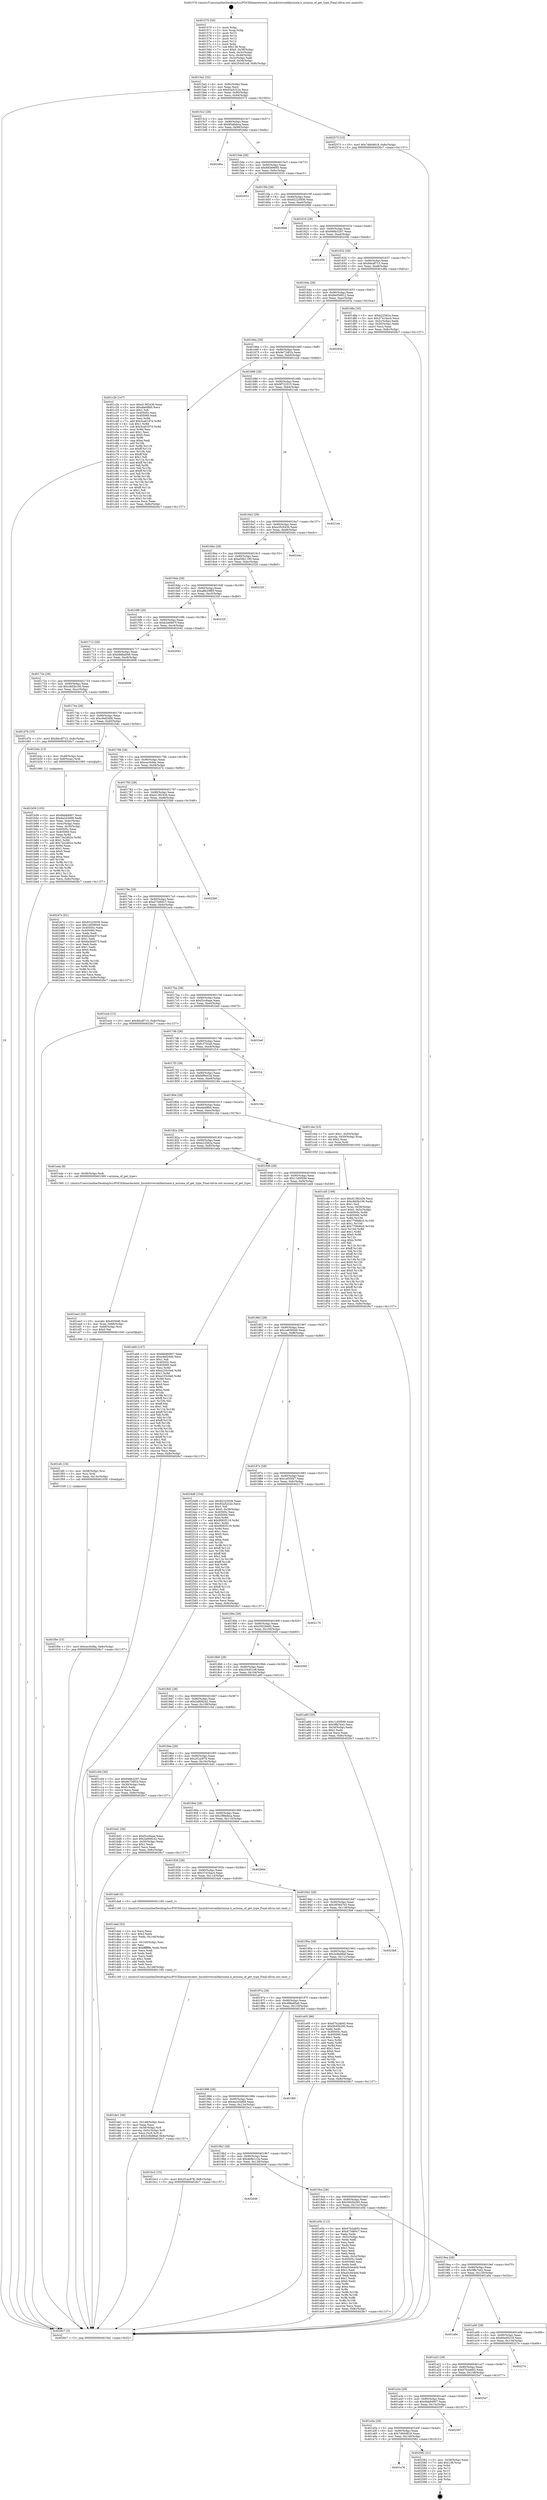 digraph "0x401570" {
  label = "0x401570 (/mnt/c/Users/mathe/Desktop/tcc/POCII/binaries/extr_linuxdriversmfdarizona.h_arizona_of_get_type_Final-ollvm.out::main(0))"
  labelloc = "t"
  node[shape=record]

  Entry [label="",width=0.3,height=0.3,shape=circle,fillcolor=black,style=filled]
  "0x4015a2" [label="{
     0x4015a2 [32]\l
     | [instrs]\l
     &nbsp;&nbsp;0x4015a2 \<+6\>: mov -0x8c(%rbp),%eax\l
     &nbsp;&nbsp;0x4015a8 \<+2\>: mov %eax,%ecx\l
     &nbsp;&nbsp;0x4015aa \<+6\>: sub $0x82a5222e,%ecx\l
     &nbsp;&nbsp;0x4015b0 \<+6\>: mov %eax,-0x90(%rbp)\l
     &nbsp;&nbsp;0x4015b6 \<+6\>: mov %ecx,-0x94(%rbp)\l
     &nbsp;&nbsp;0x4015bc \<+6\>: je 0000000000402573 \<main+0x1003\>\l
  }"]
  "0x402573" [label="{
     0x402573 [15]\l
     | [instrs]\l
     &nbsp;&nbsp;0x402573 \<+10\>: movl $0x7d604818,-0x8c(%rbp)\l
     &nbsp;&nbsp;0x40257d \<+5\>: jmp 00000000004026c7 \<main+0x1157\>\l
  }"]
  "0x4015c2" [label="{
     0x4015c2 [28]\l
     | [instrs]\l
     &nbsp;&nbsp;0x4015c2 \<+5\>: jmp 00000000004015c7 \<main+0x57\>\l
     &nbsp;&nbsp;0x4015c7 \<+6\>: mov -0x90(%rbp),%eax\l
     &nbsp;&nbsp;0x4015cd \<+5\>: sub $0x85a8ebca,%eax\l
     &nbsp;&nbsp;0x4015d2 \<+6\>: mov %eax,-0x98(%rbp)\l
     &nbsp;&nbsp;0x4015d8 \<+6\>: je 000000000040246a \<main+0xefa\>\l
  }"]
  Exit [label="",width=0.3,height=0.3,shape=circle,fillcolor=black,style=filled,peripheries=2]
  "0x40246a" [label="{
     0x40246a\l
  }", style=dashed]
  "0x4015de" [label="{
     0x4015de [28]\l
     | [instrs]\l
     &nbsp;&nbsp;0x4015de \<+5\>: jmp 00000000004015e3 \<main+0x73\>\l
     &nbsp;&nbsp;0x4015e3 \<+6\>: mov -0x90(%rbp),%eax\l
     &nbsp;&nbsp;0x4015e9 \<+5\>: sub $0x893e9695,%eax\l
     &nbsp;&nbsp;0x4015ee \<+6\>: mov %eax,-0x9c(%rbp)\l
     &nbsp;&nbsp;0x4015f4 \<+6\>: je 0000000000402033 \<main+0xac3\>\l
  }"]
  "0x401a76" [label="{
     0x401a76\l
  }", style=dashed]
  "0x402033" [label="{
     0x402033\l
  }", style=dashed]
  "0x4015fa" [label="{
     0x4015fa [28]\l
     | [instrs]\l
     &nbsp;&nbsp;0x4015fa \<+5\>: jmp 00000000004015ff \<main+0x8f\>\l
     &nbsp;&nbsp;0x4015ff \<+6\>: mov -0x90(%rbp),%eax\l
     &nbsp;&nbsp;0x401605 \<+5\>: sub $0x92225936,%eax\l
     &nbsp;&nbsp;0x40160a \<+6\>: mov %eax,-0xa0(%rbp)\l
     &nbsp;&nbsp;0x401610 \<+6\>: je 00000000004026b6 \<main+0x1146\>\l
  }"]
  "0x402582" [label="{
     0x402582 [21]\l
     | [instrs]\l
     &nbsp;&nbsp;0x402582 \<+3\>: mov -0x38(%rbp),%eax\l
     &nbsp;&nbsp;0x402585 \<+7\>: add $0x138,%rsp\l
     &nbsp;&nbsp;0x40258c \<+1\>: pop %rbx\l
     &nbsp;&nbsp;0x40258d \<+2\>: pop %r12\l
     &nbsp;&nbsp;0x40258f \<+2\>: pop %r13\l
     &nbsp;&nbsp;0x402591 \<+2\>: pop %r14\l
     &nbsp;&nbsp;0x402593 \<+2\>: pop %r15\l
     &nbsp;&nbsp;0x402595 \<+1\>: pop %rbp\l
     &nbsp;&nbsp;0x402596 \<+1\>: ret\l
  }"]
  "0x4026b6" [label="{
     0x4026b6\l
  }", style=dashed]
  "0x401616" [label="{
     0x401616 [28]\l
     | [instrs]\l
     &nbsp;&nbsp;0x401616 \<+5\>: jmp 000000000040161b \<main+0xab\>\l
     &nbsp;&nbsp;0x40161b \<+6\>: mov -0x90(%rbp),%eax\l
     &nbsp;&nbsp;0x401621 \<+5\>: sub $0x946b3297,%eax\l
     &nbsp;&nbsp;0x401626 \<+6\>: mov %eax,-0xa4(%rbp)\l
     &nbsp;&nbsp;0x40162c \<+6\>: je 000000000040245b \<main+0xeeb\>\l
  }"]
  "0x401a5a" [label="{
     0x401a5a [28]\l
     | [instrs]\l
     &nbsp;&nbsp;0x401a5a \<+5\>: jmp 0000000000401a5f \<main+0x4ef\>\l
     &nbsp;&nbsp;0x401a5f \<+6\>: mov -0x90(%rbp),%eax\l
     &nbsp;&nbsp;0x401a65 \<+5\>: sub $0x7d604818,%eax\l
     &nbsp;&nbsp;0x401a6a \<+6\>: mov %eax,-0x140(%rbp)\l
     &nbsp;&nbsp;0x401a70 \<+6\>: je 0000000000402582 \<main+0x1012\>\l
  }"]
  "0x40245b" [label="{
     0x40245b\l
  }", style=dashed]
  "0x401632" [label="{
     0x401632 [28]\l
     | [instrs]\l
     &nbsp;&nbsp;0x401632 \<+5\>: jmp 0000000000401637 \<main+0xc7\>\l
     &nbsp;&nbsp;0x401637 \<+6\>: mov -0x90(%rbp),%eax\l
     &nbsp;&nbsp;0x40163d \<+5\>: sub $0x9dcdf715,%eax\l
     &nbsp;&nbsp;0x401642 \<+6\>: mov %eax,-0xa8(%rbp)\l
     &nbsp;&nbsp;0x401648 \<+6\>: je 0000000000401d8a \<main+0x81a\>\l
  }"]
  "0x402597" [label="{
     0x402597\l
  }", style=dashed]
  "0x401d8a" [label="{
     0x401d8a [30]\l
     | [instrs]\l
     &nbsp;&nbsp;0x401d8a \<+5\>: mov $0xb22562a,%eax\l
     &nbsp;&nbsp;0x401d8f \<+5\>: mov $0x37416ac4,%ecx\l
     &nbsp;&nbsp;0x401d94 \<+3\>: mov -0x5c(%rbp),%edx\l
     &nbsp;&nbsp;0x401d97 \<+3\>: cmp -0x50(%rbp),%edx\l
     &nbsp;&nbsp;0x401d9a \<+3\>: cmovl %ecx,%eax\l
     &nbsp;&nbsp;0x401d9d \<+6\>: mov %eax,-0x8c(%rbp)\l
     &nbsp;&nbsp;0x401da3 \<+5\>: jmp 00000000004026c7 \<main+0x1157\>\l
  }"]
  "0x40164e" [label="{
     0x40164e [28]\l
     | [instrs]\l
     &nbsp;&nbsp;0x40164e \<+5\>: jmp 0000000000401653 \<main+0xe3\>\l
     &nbsp;&nbsp;0x401653 \<+6\>: mov -0x90(%rbp),%eax\l
     &nbsp;&nbsp;0x401659 \<+5\>: sub $0x9e056812,%eax\l
     &nbsp;&nbsp;0x40165e \<+6\>: mov %eax,-0xac(%rbp)\l
     &nbsp;&nbsp;0x401664 \<+6\>: je 000000000040263a \<main+0x10ca\>\l
  }"]
  "0x401a3e" [label="{
     0x401a3e [28]\l
     | [instrs]\l
     &nbsp;&nbsp;0x401a3e \<+5\>: jmp 0000000000401a43 \<main+0x4d3\>\l
     &nbsp;&nbsp;0x401a43 \<+6\>: mov -0x90(%rbp),%eax\l
     &nbsp;&nbsp;0x401a49 \<+5\>: sub $0x6bb84907,%eax\l
     &nbsp;&nbsp;0x401a4e \<+6\>: mov %eax,-0x13c(%rbp)\l
     &nbsp;&nbsp;0x401a54 \<+6\>: je 0000000000402597 \<main+0x1027\>\l
  }"]
  "0x40263a" [label="{
     0x40263a\l
  }", style=dashed]
  "0x40166a" [label="{
     0x40166a [28]\l
     | [instrs]\l
     &nbsp;&nbsp;0x40166a \<+5\>: jmp 000000000040166f \<main+0xff\>\l
     &nbsp;&nbsp;0x40166f \<+6\>: mov -0x90(%rbp),%eax\l
     &nbsp;&nbsp;0x401675 \<+5\>: sub $0x9e72df1b,%eax\l
     &nbsp;&nbsp;0x40167a \<+6\>: mov %eax,-0xb0(%rbp)\l
     &nbsp;&nbsp;0x401680 \<+6\>: je 0000000000401c2b \<main+0x6bb\>\l
  }"]
  "0x4025e7" [label="{
     0x4025e7\l
  }", style=dashed]
  "0x401c2b" [label="{
     0x401c2b [147]\l
     | [instrs]\l
     &nbsp;&nbsp;0x401c2b \<+5\>: mov $0xd1382436,%eax\l
     &nbsp;&nbsp;0x401c30 \<+5\>: mov $0xabe08b0,%ecx\l
     &nbsp;&nbsp;0x401c35 \<+2\>: mov $0x1,%dl\l
     &nbsp;&nbsp;0x401c37 \<+7\>: mov 0x40505c,%esi\l
     &nbsp;&nbsp;0x401c3e \<+7\>: mov 0x405060,%edi\l
     &nbsp;&nbsp;0x401c45 \<+3\>: mov %esi,%r8d\l
     &nbsp;&nbsp;0x401c48 \<+7\>: add $0x3ca6197d,%r8d\l
     &nbsp;&nbsp;0x401c4f \<+4\>: sub $0x1,%r8d\l
     &nbsp;&nbsp;0x401c53 \<+7\>: sub $0x3ca6197d,%r8d\l
     &nbsp;&nbsp;0x401c5a \<+4\>: imul %r8d,%esi\l
     &nbsp;&nbsp;0x401c5e \<+3\>: and $0x1,%esi\l
     &nbsp;&nbsp;0x401c61 \<+3\>: cmp $0x0,%esi\l
     &nbsp;&nbsp;0x401c64 \<+4\>: sete %r9b\l
     &nbsp;&nbsp;0x401c68 \<+3\>: cmp $0xa,%edi\l
     &nbsp;&nbsp;0x401c6b \<+4\>: setl %r10b\l
     &nbsp;&nbsp;0x401c6f \<+3\>: mov %r9b,%r11b\l
     &nbsp;&nbsp;0x401c72 \<+4\>: xor $0xff,%r11b\l
     &nbsp;&nbsp;0x401c76 \<+3\>: mov %r10b,%bl\l
     &nbsp;&nbsp;0x401c79 \<+3\>: xor $0xff,%bl\l
     &nbsp;&nbsp;0x401c7c \<+3\>: xor $0x1,%dl\l
     &nbsp;&nbsp;0x401c7f \<+3\>: mov %r11b,%r14b\l
     &nbsp;&nbsp;0x401c82 \<+4\>: and $0xff,%r14b\l
     &nbsp;&nbsp;0x401c86 \<+3\>: and %dl,%r9b\l
     &nbsp;&nbsp;0x401c89 \<+3\>: mov %bl,%r15b\l
     &nbsp;&nbsp;0x401c8c \<+4\>: and $0xff,%r15b\l
     &nbsp;&nbsp;0x401c90 \<+3\>: and %dl,%r10b\l
     &nbsp;&nbsp;0x401c93 \<+3\>: or %r9b,%r14b\l
     &nbsp;&nbsp;0x401c96 \<+3\>: or %r10b,%r15b\l
     &nbsp;&nbsp;0x401c99 \<+3\>: xor %r15b,%r14b\l
     &nbsp;&nbsp;0x401c9c \<+3\>: or %bl,%r11b\l
     &nbsp;&nbsp;0x401c9f \<+4\>: xor $0xff,%r11b\l
     &nbsp;&nbsp;0x401ca3 \<+3\>: or $0x1,%dl\l
     &nbsp;&nbsp;0x401ca6 \<+3\>: and %dl,%r11b\l
     &nbsp;&nbsp;0x401ca9 \<+3\>: or %r11b,%r14b\l
     &nbsp;&nbsp;0x401cac \<+4\>: test $0x1,%r14b\l
     &nbsp;&nbsp;0x401cb0 \<+3\>: cmovne %ecx,%eax\l
     &nbsp;&nbsp;0x401cb3 \<+6\>: mov %eax,-0x8c(%rbp)\l
     &nbsp;&nbsp;0x401cb9 \<+5\>: jmp 00000000004026c7 \<main+0x1157\>\l
  }"]
  "0x401686" [label="{
     0x401686 [28]\l
     | [instrs]\l
     &nbsp;&nbsp;0x401686 \<+5\>: jmp 000000000040168b \<main+0x11b\>\l
     &nbsp;&nbsp;0x40168b \<+6\>: mov -0x90(%rbp),%eax\l
     &nbsp;&nbsp;0x401691 \<+5\>: sub $0x9f722515,%eax\l
     &nbsp;&nbsp;0x401696 \<+6\>: mov %eax,-0xb4(%rbp)\l
     &nbsp;&nbsp;0x40169c \<+6\>: je 00000000004021eb \<main+0xc7b\>\l
  }"]
  "0x401a22" [label="{
     0x401a22 [28]\l
     | [instrs]\l
     &nbsp;&nbsp;0x401a22 \<+5\>: jmp 0000000000401a27 \<main+0x4b7\>\l
     &nbsp;&nbsp;0x401a27 \<+6\>: mov -0x90(%rbp),%eax\l
     &nbsp;&nbsp;0x401a2d \<+5\>: sub $0x67b2ab93,%eax\l
     &nbsp;&nbsp;0x401a32 \<+6\>: mov %eax,-0x138(%rbp)\l
     &nbsp;&nbsp;0x401a38 \<+6\>: je 00000000004025e7 \<main+0x1077\>\l
  }"]
  "0x4021eb" [label="{
     0x4021eb\l
  }", style=dashed]
  "0x4016a2" [label="{
     0x4016a2 [28]\l
     | [instrs]\l
     &nbsp;&nbsp;0x4016a2 \<+5\>: jmp 00000000004016a7 \<main+0x137\>\l
     &nbsp;&nbsp;0x4016a7 \<+6\>: mov -0x90(%rbp),%eax\l
     &nbsp;&nbsp;0x4016ad \<+5\>: sub $0xa35c0436,%eax\l
     &nbsp;&nbsp;0x4016b2 \<+6\>: mov %eax,-0xb8(%rbp)\l
     &nbsp;&nbsp;0x4016b8 \<+6\>: je 000000000040244c \<main+0xedc\>\l
  }"]
  "0x40227e" [label="{
     0x40227e\l
  }", style=dashed]
  "0x40244c" [label="{
     0x40244c\l
  }", style=dashed]
  "0x4016be" [label="{
     0x4016be [28]\l
     | [instrs]\l
     &nbsp;&nbsp;0x4016be \<+5\>: jmp 00000000004016c3 \<main+0x153\>\l
     &nbsp;&nbsp;0x4016c3 \<+6\>: mov -0x90(%rbp),%eax\l
     &nbsp;&nbsp;0x4016c9 \<+5\>: sub $0xa56b1190,%eax\l
     &nbsp;&nbsp;0x4016ce \<+6\>: mov %eax,-0xbc(%rbp)\l
     &nbsp;&nbsp;0x4016d4 \<+6\>: je 0000000000402320 \<main+0xdb0\>\l
  }"]
  "0x401a06" [label="{
     0x401a06 [28]\l
     | [instrs]\l
     &nbsp;&nbsp;0x401a06 \<+5\>: jmp 0000000000401a0b \<main+0x49b\>\l
     &nbsp;&nbsp;0x401a0b \<+6\>: mov -0x90(%rbp),%eax\l
     &nbsp;&nbsp;0x401a11 \<+5\>: sub $0x60a05218,%eax\l
     &nbsp;&nbsp;0x401a16 \<+6\>: mov %eax,-0x134(%rbp)\l
     &nbsp;&nbsp;0x401a1c \<+6\>: je 000000000040227e \<main+0xd0e\>\l
  }"]
  "0x402320" [label="{
     0x402320\l
  }", style=dashed]
  "0x4016da" [label="{
     0x4016da [28]\l
     | [instrs]\l
     &nbsp;&nbsp;0x4016da \<+5\>: jmp 00000000004016df \<main+0x16f\>\l
     &nbsp;&nbsp;0x4016df \<+6\>: mov -0x90(%rbp),%eax\l
     &nbsp;&nbsp;0x4016e5 \<+5\>: sub $0xa8b20f85,%eax\l
     &nbsp;&nbsp;0x4016ea \<+6\>: mov %eax,-0xc0(%rbp)\l
     &nbsp;&nbsp;0x4016f0 \<+6\>: je 000000000040232f \<main+0xdbf\>\l
  }"]
  "0x401a9e" [label="{
     0x401a9e\l
  }", style=dashed]
  "0x40232f" [label="{
     0x40232f\l
  }", style=dashed]
  "0x4016f6" [label="{
     0x4016f6 [28]\l
     | [instrs]\l
     &nbsp;&nbsp;0x4016f6 \<+5\>: jmp 00000000004016fb \<main+0x18b\>\l
     &nbsp;&nbsp;0x4016fb \<+6\>: mov -0x90(%rbp),%eax\l
     &nbsp;&nbsp;0x401701 \<+5\>: sub $0xb2e69d7f,%eax\l
     &nbsp;&nbsp;0x401706 \<+6\>: mov %eax,-0xc4(%rbp)\l
     &nbsp;&nbsp;0x40170c \<+6\>: je 0000000000402042 \<main+0xad2\>\l
  }"]
  "0x401f0e" [label="{
     0x401f0e [15]\l
     | [instrs]\l
     &nbsp;&nbsp;0x401f0e \<+10\>: movl $0xcec0cfda,-0x8c(%rbp)\l
     &nbsp;&nbsp;0x401f18 \<+5\>: jmp 00000000004026c7 \<main+0x1157\>\l
  }"]
  "0x402042" [label="{
     0x402042\l
  }", style=dashed]
  "0x401712" [label="{
     0x401712 [28]\l
     | [instrs]\l
     &nbsp;&nbsp;0x401712 \<+5\>: jmp 0000000000401717 \<main+0x1a7\>\l
     &nbsp;&nbsp;0x401717 \<+6\>: mov -0x90(%rbp),%eax\l
     &nbsp;&nbsp;0x40171d \<+5\>: sub $0xb8dba048,%eax\l
     &nbsp;&nbsp;0x401722 \<+6\>: mov %eax,-0xc8(%rbp)\l
     &nbsp;&nbsp;0x401728 \<+6\>: je 0000000000402609 \<main+0x1099\>\l
  }"]
  "0x401efc" [label="{
     0x401efc [18]\l
     | [instrs]\l
     &nbsp;&nbsp;0x401efc \<+4\>: mov -0x58(%rbp),%rsi\l
     &nbsp;&nbsp;0x401f00 \<+3\>: mov %rsi,%rdi\l
     &nbsp;&nbsp;0x401f03 \<+6\>: mov %eax,-0x14c(%rbp)\l
     &nbsp;&nbsp;0x401f09 \<+5\>: call 0000000000401030 \<free@plt\>\l
     | [calls]\l
     &nbsp;&nbsp;0x401030 \{1\} (unknown)\l
  }"]
  "0x402609" [label="{
     0x402609\l
  }", style=dashed]
  "0x40172e" [label="{
     0x40172e [28]\l
     | [instrs]\l
     &nbsp;&nbsp;0x40172e \<+5\>: jmp 0000000000401733 \<main+0x1c3\>\l
     &nbsp;&nbsp;0x401733 \<+6\>: mov -0x90(%rbp),%eax\l
     &nbsp;&nbsp;0x401739 \<+5\>: sub $0xc8d3b106,%eax\l
     &nbsp;&nbsp;0x40173e \<+6\>: mov %eax,-0xcc(%rbp)\l
     &nbsp;&nbsp;0x401744 \<+6\>: je 0000000000401d7b \<main+0x80b\>\l
  }"]
  "0x401ee3" [label="{
     0x401ee3 [25]\l
     | [instrs]\l
     &nbsp;&nbsp;0x401ee3 \<+10\>: movabs $0x4030d6,%rdi\l
     &nbsp;&nbsp;0x401eed \<+4\>: mov %rax,-0x68(%rbp)\l
     &nbsp;&nbsp;0x401ef1 \<+4\>: mov -0x68(%rbp),%rsi\l
     &nbsp;&nbsp;0x401ef5 \<+2\>: mov $0x0,%al\l
     &nbsp;&nbsp;0x401ef7 \<+5\>: call 0000000000401040 \<printf@plt\>\l
     | [calls]\l
     &nbsp;&nbsp;0x401040 \{1\} (unknown)\l
  }"]
  "0x401d7b" [label="{
     0x401d7b [15]\l
     | [instrs]\l
     &nbsp;&nbsp;0x401d7b \<+10\>: movl $0x9dcdf715,-0x8c(%rbp)\l
     &nbsp;&nbsp;0x401d85 \<+5\>: jmp 00000000004026c7 \<main+0x1157\>\l
  }"]
  "0x40174a" [label="{
     0x40174a [28]\l
     | [instrs]\l
     &nbsp;&nbsp;0x40174a \<+5\>: jmp 000000000040174f \<main+0x1df\>\l
     &nbsp;&nbsp;0x40174f \<+6\>: mov -0x90(%rbp),%eax\l
     &nbsp;&nbsp;0x401755 \<+5\>: sub $0xc9ef240b,%eax\l
     &nbsp;&nbsp;0x40175a \<+6\>: mov %eax,-0xd0(%rbp)\l
     &nbsp;&nbsp;0x401760 \<+6\>: je 0000000000401b4c \<main+0x5dc\>\l
  }"]
  "0x4019ea" [label="{
     0x4019ea [28]\l
     | [instrs]\l
     &nbsp;&nbsp;0x4019ea \<+5\>: jmp 00000000004019ef \<main+0x47f\>\l
     &nbsp;&nbsp;0x4019ef \<+6\>: mov -0x90(%rbp),%eax\l
     &nbsp;&nbsp;0x4019f5 \<+5\>: sub $0x5ffa7442,%eax\l
     &nbsp;&nbsp;0x4019fa \<+6\>: mov %eax,-0x130(%rbp)\l
     &nbsp;&nbsp;0x401a00 \<+6\>: je 0000000000401a9e \<main+0x52e\>\l
  }"]
  "0x401b4c" [label="{
     0x401b4c [13]\l
     | [instrs]\l
     &nbsp;&nbsp;0x401b4c \<+4\>: mov -0x48(%rbp),%rax\l
     &nbsp;&nbsp;0x401b50 \<+4\>: mov 0x8(%rax),%rdi\l
     &nbsp;&nbsp;0x401b54 \<+5\>: call 0000000000401060 \<atoi@plt\>\l
     | [calls]\l
     &nbsp;&nbsp;0x401060 \{1\} (unknown)\l
  }"]
  "0x401766" [label="{
     0x401766 [28]\l
     | [instrs]\l
     &nbsp;&nbsp;0x401766 \<+5\>: jmp 000000000040176b \<main+0x1fb\>\l
     &nbsp;&nbsp;0x40176b \<+6\>: mov -0x90(%rbp),%eax\l
     &nbsp;&nbsp;0x401771 \<+5\>: sub $0xcec0cfda,%eax\l
     &nbsp;&nbsp;0x401776 \<+6\>: mov %eax,-0xd4(%rbp)\l
     &nbsp;&nbsp;0x40177c \<+6\>: je 000000000040247e \<main+0xf0e\>\l
  }"]
  "0x401e5b" [label="{
     0x401e5b [112]\l
     | [instrs]\l
     &nbsp;&nbsp;0x401e5b \<+5\>: mov $0x67b2ab93,%eax\l
     &nbsp;&nbsp;0x401e60 \<+5\>: mov $0xd73d60c7,%ecx\l
     &nbsp;&nbsp;0x401e65 \<+2\>: xor %edx,%edx\l
     &nbsp;&nbsp;0x401e67 \<+3\>: mov -0x5c(%rbp),%esi\l
     &nbsp;&nbsp;0x401e6a \<+2\>: mov %edx,%edi\l
     &nbsp;&nbsp;0x401e6c \<+2\>: sub %esi,%edi\l
     &nbsp;&nbsp;0x401e6e \<+2\>: mov %edx,%esi\l
     &nbsp;&nbsp;0x401e70 \<+3\>: sub $0x1,%esi\l
     &nbsp;&nbsp;0x401e73 \<+2\>: add %esi,%edi\l
     &nbsp;&nbsp;0x401e75 \<+2\>: sub %edi,%edx\l
     &nbsp;&nbsp;0x401e77 \<+3\>: mov %edx,-0x5c(%rbp)\l
     &nbsp;&nbsp;0x401e7a \<+7\>: mov 0x40505c,%edx\l
     &nbsp;&nbsp;0x401e81 \<+7\>: mov 0x405060,%esi\l
     &nbsp;&nbsp;0x401e88 \<+2\>: mov %edx,%edi\l
     &nbsp;&nbsp;0x401e8a \<+6\>: add $0xa5cbe4dd,%edi\l
     &nbsp;&nbsp;0x401e90 \<+3\>: sub $0x1,%edi\l
     &nbsp;&nbsp;0x401e93 \<+6\>: sub $0xa5cbe4dd,%edi\l
     &nbsp;&nbsp;0x401e99 \<+3\>: imul %edi,%edx\l
     &nbsp;&nbsp;0x401e9c \<+3\>: and $0x1,%edx\l
     &nbsp;&nbsp;0x401e9f \<+3\>: cmp $0x0,%edx\l
     &nbsp;&nbsp;0x401ea2 \<+4\>: sete %r8b\l
     &nbsp;&nbsp;0x401ea6 \<+3\>: cmp $0xa,%esi\l
     &nbsp;&nbsp;0x401ea9 \<+4\>: setl %r9b\l
     &nbsp;&nbsp;0x401ead \<+3\>: mov %r8b,%r10b\l
     &nbsp;&nbsp;0x401eb0 \<+3\>: and %r9b,%r10b\l
     &nbsp;&nbsp;0x401eb3 \<+3\>: xor %r9b,%r8b\l
     &nbsp;&nbsp;0x401eb6 \<+3\>: or %r8b,%r10b\l
     &nbsp;&nbsp;0x401eb9 \<+4\>: test $0x1,%r10b\l
     &nbsp;&nbsp;0x401ebd \<+3\>: cmovne %ecx,%eax\l
     &nbsp;&nbsp;0x401ec0 \<+6\>: mov %eax,-0x8c(%rbp)\l
     &nbsp;&nbsp;0x401ec6 \<+5\>: jmp 00000000004026c7 \<main+0x1157\>\l
  }"]
  "0x40247e" [label="{
     0x40247e [91]\l
     | [instrs]\l
     &nbsp;&nbsp;0x40247e \<+5\>: mov $0x92225936,%eax\l
     &nbsp;&nbsp;0x402483 \<+5\>: mov $0x1e658049,%ecx\l
     &nbsp;&nbsp;0x402488 \<+7\>: mov 0x40505c,%edx\l
     &nbsp;&nbsp;0x40248f \<+7\>: mov 0x405060,%esi\l
     &nbsp;&nbsp;0x402496 \<+2\>: mov %edx,%edi\l
     &nbsp;&nbsp;0x402498 \<+6\>: add $0x6a5bb073,%edi\l
     &nbsp;&nbsp;0x40249e \<+3\>: sub $0x1,%edi\l
     &nbsp;&nbsp;0x4024a1 \<+6\>: sub $0x6a5bb073,%edi\l
     &nbsp;&nbsp;0x4024a7 \<+3\>: imul %edi,%edx\l
     &nbsp;&nbsp;0x4024aa \<+3\>: and $0x1,%edx\l
     &nbsp;&nbsp;0x4024ad \<+3\>: cmp $0x0,%edx\l
     &nbsp;&nbsp;0x4024b0 \<+4\>: sete %r8b\l
     &nbsp;&nbsp;0x4024b4 \<+3\>: cmp $0xa,%esi\l
     &nbsp;&nbsp;0x4024b7 \<+4\>: setl %r9b\l
     &nbsp;&nbsp;0x4024bb \<+3\>: mov %r8b,%r10b\l
     &nbsp;&nbsp;0x4024be \<+3\>: and %r9b,%r10b\l
     &nbsp;&nbsp;0x4024c1 \<+3\>: xor %r9b,%r8b\l
     &nbsp;&nbsp;0x4024c4 \<+3\>: or %r8b,%r10b\l
     &nbsp;&nbsp;0x4024c7 \<+4\>: test $0x1,%r10b\l
     &nbsp;&nbsp;0x4024cb \<+3\>: cmovne %ecx,%eax\l
     &nbsp;&nbsp;0x4024ce \<+6\>: mov %eax,-0x8c(%rbp)\l
     &nbsp;&nbsp;0x4024d4 \<+5\>: jmp 00000000004026c7 \<main+0x1157\>\l
  }"]
  "0x401782" [label="{
     0x401782 [28]\l
     | [instrs]\l
     &nbsp;&nbsp;0x401782 \<+5\>: jmp 0000000000401787 \<main+0x217\>\l
     &nbsp;&nbsp;0x401787 \<+6\>: mov -0x90(%rbp),%eax\l
     &nbsp;&nbsp;0x40178d \<+5\>: sub $0xd1382436,%eax\l
     &nbsp;&nbsp;0x401792 \<+6\>: mov %eax,-0xd8(%rbp)\l
     &nbsp;&nbsp;0x401798 \<+6\>: je 00000000004025b6 \<main+0x1046\>\l
  }"]
  "0x4019ce" [label="{
     0x4019ce [28]\l
     | [instrs]\l
     &nbsp;&nbsp;0x4019ce \<+5\>: jmp 00000000004019d3 \<main+0x463\>\l
     &nbsp;&nbsp;0x4019d3 \<+6\>: mov -0x90(%rbp),%eax\l
     &nbsp;&nbsp;0x4019d9 \<+5\>: sub $0x5645b295,%eax\l
     &nbsp;&nbsp;0x4019de \<+6\>: mov %eax,-0x12c(%rbp)\l
     &nbsp;&nbsp;0x4019e4 \<+6\>: je 0000000000401e5b \<main+0x8eb\>\l
  }"]
  "0x4025b6" [label="{
     0x4025b6\l
  }", style=dashed]
  "0x40179e" [label="{
     0x40179e [28]\l
     | [instrs]\l
     &nbsp;&nbsp;0x40179e \<+5\>: jmp 00000000004017a3 \<main+0x233\>\l
     &nbsp;&nbsp;0x4017a3 \<+6\>: mov -0x90(%rbp),%eax\l
     &nbsp;&nbsp;0x4017a9 \<+5\>: sub $0xd73d60c7,%eax\l
     &nbsp;&nbsp;0x4017ae \<+6\>: mov %eax,-0xdc(%rbp)\l
     &nbsp;&nbsp;0x4017b4 \<+6\>: je 0000000000401ecb \<main+0x95b\>\l
  }"]
  "0x402649" [label="{
     0x402649\l
  }", style=dashed]
  "0x401ecb" [label="{
     0x401ecb [15]\l
     | [instrs]\l
     &nbsp;&nbsp;0x401ecb \<+10\>: movl $0x9dcdf715,-0x8c(%rbp)\l
     &nbsp;&nbsp;0x401ed5 \<+5\>: jmp 00000000004026c7 \<main+0x1157\>\l
  }"]
  "0x4017ba" [label="{
     0x4017ba [28]\l
     | [instrs]\l
     &nbsp;&nbsp;0x4017ba \<+5\>: jmp 00000000004017bf \<main+0x24f\>\l
     &nbsp;&nbsp;0x4017bf \<+6\>: mov -0x90(%rbp),%eax\l
     &nbsp;&nbsp;0x4017c5 \<+5\>: sub $0xf2cc6aaa,%eax\l
     &nbsp;&nbsp;0x4017ca \<+6\>: mov %eax,-0xe0(%rbp)\l
     &nbsp;&nbsp;0x4017d0 \<+6\>: je 0000000000401bef \<main+0x67f\>\l
  }"]
  "0x401de1" [label="{
     0x401de1 [36]\l
     | [instrs]\l
     &nbsp;&nbsp;0x401de1 \<+6\>: mov -0x148(%rbp),%ecx\l
     &nbsp;&nbsp;0x401de7 \<+3\>: imul %eax,%ecx\l
     &nbsp;&nbsp;0x401dea \<+4\>: mov -0x58(%rbp),%r8\l
     &nbsp;&nbsp;0x401dee \<+4\>: movslq -0x5c(%rbp),%r9\l
     &nbsp;&nbsp;0x401df2 \<+4\>: mov %ecx,(%r8,%r9,4)\l
     &nbsp;&nbsp;0x401df6 \<+10\>: movl $0x3c6b88af,-0x8c(%rbp)\l
     &nbsp;&nbsp;0x401e00 \<+5\>: jmp 00000000004026c7 \<main+0x1157\>\l
  }"]
  "0x401bef" [label="{
     0x401bef\l
  }", style=dashed]
  "0x4017d6" [label="{
     0x4017d6 [28]\l
     | [instrs]\l
     &nbsp;&nbsp;0x4017d6 \<+5\>: jmp 00000000004017db \<main+0x26b\>\l
     &nbsp;&nbsp;0x4017db \<+6\>: mov -0x90(%rbp),%eax\l
     &nbsp;&nbsp;0x4017e1 \<+5\>: sub $0xfc3702a0,%eax\l
     &nbsp;&nbsp;0x4017e6 \<+6\>: mov %eax,-0xe4(%rbp)\l
     &nbsp;&nbsp;0x4017ec \<+6\>: je 0000000000401f1d \<main+0x9ad\>\l
  }"]
  "0x401dad" [label="{
     0x401dad [52]\l
     | [instrs]\l
     &nbsp;&nbsp;0x401dad \<+2\>: xor %ecx,%ecx\l
     &nbsp;&nbsp;0x401daf \<+5\>: mov $0x2,%edx\l
     &nbsp;&nbsp;0x401db4 \<+6\>: mov %edx,-0x144(%rbp)\l
     &nbsp;&nbsp;0x401dba \<+1\>: cltd\l
     &nbsp;&nbsp;0x401dbb \<+6\>: mov -0x144(%rbp),%esi\l
     &nbsp;&nbsp;0x401dc1 \<+2\>: idiv %esi\l
     &nbsp;&nbsp;0x401dc3 \<+6\>: imul $0xfffffffe,%edx,%edx\l
     &nbsp;&nbsp;0x401dc9 \<+2\>: mov %ecx,%edi\l
     &nbsp;&nbsp;0x401dcb \<+2\>: sub %edx,%edi\l
     &nbsp;&nbsp;0x401dcd \<+2\>: mov %ecx,%edx\l
     &nbsp;&nbsp;0x401dcf \<+3\>: sub $0x1,%edx\l
     &nbsp;&nbsp;0x401dd2 \<+2\>: add %edx,%edi\l
     &nbsp;&nbsp;0x401dd4 \<+2\>: sub %edi,%ecx\l
     &nbsp;&nbsp;0x401dd6 \<+6\>: mov %ecx,-0x148(%rbp)\l
     &nbsp;&nbsp;0x401ddc \<+5\>: call 0000000000401160 \<next_i\>\l
     | [calls]\l
     &nbsp;&nbsp;0x401160 \{1\} (/mnt/c/Users/mathe/Desktop/tcc/POCII/binaries/extr_linuxdriversmfdarizona.h_arizona_of_get_type_Final-ollvm.out::next_i)\l
  }"]
  "0x401f1d" [label="{
     0x401f1d\l
  }", style=dashed]
  "0x4017f2" [label="{
     0x4017f2 [28]\l
     | [instrs]\l
     &nbsp;&nbsp;0x4017f2 \<+5\>: jmp 00000000004017f7 \<main+0x287\>\l
     &nbsp;&nbsp;0x4017f7 \<+6\>: mov -0x90(%rbp),%eax\l
     &nbsp;&nbsp;0x4017fd \<+5\>: sub $0xfdf9e43d,%eax\l
     &nbsp;&nbsp;0x401802 \<+6\>: mov %eax,-0xe8(%rbp)\l
     &nbsp;&nbsp;0x401808 \<+6\>: je 000000000040218e \<main+0xc1e\>\l
  }"]
  "0x401cd5" [label="{
     0x401cd5 [166]\l
     | [instrs]\l
     &nbsp;&nbsp;0x401cd5 \<+5\>: mov $0xd1382436,%ecx\l
     &nbsp;&nbsp;0x401cda \<+5\>: mov $0xc8d3b106,%edx\l
     &nbsp;&nbsp;0x401cdf \<+3\>: mov $0x1,%sil\l
     &nbsp;&nbsp;0x401ce2 \<+4\>: mov %rax,-0x58(%rbp)\l
     &nbsp;&nbsp;0x401ce6 \<+7\>: movl $0x0,-0x5c(%rbp)\l
     &nbsp;&nbsp;0x401ced \<+8\>: mov 0x40505c,%r8d\l
     &nbsp;&nbsp;0x401cf5 \<+8\>: mov 0x405060,%r9d\l
     &nbsp;&nbsp;0x401cfd \<+3\>: mov %r8d,%r10d\l
     &nbsp;&nbsp;0x401d00 \<+7\>: sub $0x7708d6c0,%r10d\l
     &nbsp;&nbsp;0x401d07 \<+4\>: sub $0x1,%r10d\l
     &nbsp;&nbsp;0x401d0b \<+7\>: add $0x7708d6c0,%r10d\l
     &nbsp;&nbsp;0x401d12 \<+4\>: imul %r10d,%r8d\l
     &nbsp;&nbsp;0x401d16 \<+4\>: and $0x1,%r8d\l
     &nbsp;&nbsp;0x401d1a \<+4\>: cmp $0x0,%r8d\l
     &nbsp;&nbsp;0x401d1e \<+4\>: sete %r11b\l
     &nbsp;&nbsp;0x401d22 \<+4\>: cmp $0xa,%r9d\l
     &nbsp;&nbsp;0x401d26 \<+3\>: setl %bl\l
     &nbsp;&nbsp;0x401d29 \<+3\>: mov %r11b,%r14b\l
     &nbsp;&nbsp;0x401d2c \<+4\>: xor $0xff,%r14b\l
     &nbsp;&nbsp;0x401d30 \<+3\>: mov %bl,%r15b\l
     &nbsp;&nbsp;0x401d33 \<+4\>: xor $0xff,%r15b\l
     &nbsp;&nbsp;0x401d37 \<+4\>: xor $0x0,%sil\l
     &nbsp;&nbsp;0x401d3b \<+3\>: mov %r14b,%r12b\l
     &nbsp;&nbsp;0x401d3e \<+4\>: and $0x0,%r12b\l
     &nbsp;&nbsp;0x401d42 \<+3\>: and %sil,%r11b\l
     &nbsp;&nbsp;0x401d45 \<+3\>: mov %r15b,%r13b\l
     &nbsp;&nbsp;0x401d48 \<+4\>: and $0x0,%r13b\l
     &nbsp;&nbsp;0x401d4c \<+3\>: and %sil,%bl\l
     &nbsp;&nbsp;0x401d4f \<+3\>: or %r11b,%r12b\l
     &nbsp;&nbsp;0x401d52 \<+3\>: or %bl,%r13b\l
     &nbsp;&nbsp;0x401d55 \<+3\>: xor %r13b,%r12b\l
     &nbsp;&nbsp;0x401d58 \<+3\>: or %r15b,%r14b\l
     &nbsp;&nbsp;0x401d5b \<+4\>: xor $0xff,%r14b\l
     &nbsp;&nbsp;0x401d5f \<+4\>: or $0x0,%sil\l
     &nbsp;&nbsp;0x401d63 \<+3\>: and %sil,%r14b\l
     &nbsp;&nbsp;0x401d66 \<+3\>: or %r14b,%r12b\l
     &nbsp;&nbsp;0x401d69 \<+4\>: test $0x1,%r12b\l
     &nbsp;&nbsp;0x401d6d \<+3\>: cmovne %edx,%ecx\l
     &nbsp;&nbsp;0x401d70 \<+6\>: mov %ecx,-0x8c(%rbp)\l
     &nbsp;&nbsp;0x401d76 \<+5\>: jmp 00000000004026c7 \<main+0x1157\>\l
  }"]
  "0x40218e" [label="{
     0x40218e\l
  }", style=dashed]
  "0x40180e" [label="{
     0x40180e [28]\l
     | [instrs]\l
     &nbsp;&nbsp;0x40180e \<+5\>: jmp 0000000000401813 \<main+0x2a3\>\l
     &nbsp;&nbsp;0x401813 \<+6\>: mov -0x90(%rbp),%eax\l
     &nbsp;&nbsp;0x401819 \<+5\>: sub $0xabe08b0,%eax\l
     &nbsp;&nbsp;0x40181e \<+6\>: mov %eax,-0xec(%rbp)\l
     &nbsp;&nbsp;0x401824 \<+6\>: je 0000000000401cbe \<main+0x74e\>\l
  }"]
  "0x4019b2" [label="{
     0x4019b2 [28]\l
     | [instrs]\l
     &nbsp;&nbsp;0x4019b2 \<+5\>: jmp 00000000004019b7 \<main+0x447\>\l
     &nbsp;&nbsp;0x4019b7 \<+6\>: mov -0x90(%rbp),%eax\l
     &nbsp;&nbsp;0x4019bd \<+5\>: sub $0x4b9e1c3a,%eax\l
     &nbsp;&nbsp;0x4019c2 \<+6\>: mov %eax,-0x128(%rbp)\l
     &nbsp;&nbsp;0x4019c8 \<+6\>: je 0000000000402649 \<main+0x10d9\>\l
  }"]
  "0x401cbe" [label="{
     0x401cbe [23]\l
     | [instrs]\l
     &nbsp;&nbsp;0x401cbe \<+7\>: movl $0x1,-0x50(%rbp)\l
     &nbsp;&nbsp;0x401cc5 \<+4\>: movslq -0x50(%rbp),%rax\l
     &nbsp;&nbsp;0x401cc9 \<+4\>: shl $0x2,%rax\l
     &nbsp;&nbsp;0x401ccd \<+3\>: mov %rax,%rdi\l
     &nbsp;&nbsp;0x401cd0 \<+5\>: call 0000000000401050 \<malloc@plt\>\l
     | [calls]\l
     &nbsp;&nbsp;0x401050 \{1\} (unknown)\l
  }"]
  "0x40182a" [label="{
     0x40182a [28]\l
     | [instrs]\l
     &nbsp;&nbsp;0x40182a \<+5\>: jmp 000000000040182f \<main+0x2bf\>\l
     &nbsp;&nbsp;0x40182f \<+6\>: mov -0x90(%rbp),%eax\l
     &nbsp;&nbsp;0x401835 \<+5\>: sub $0xb22562a,%eax\l
     &nbsp;&nbsp;0x40183a \<+6\>: mov %eax,-0xf0(%rbp)\l
     &nbsp;&nbsp;0x401840 \<+6\>: je 0000000000401eda \<main+0x96a\>\l
  }"]
  "0x401bc2" [label="{
     0x401bc2 [15]\l
     | [instrs]\l
     &nbsp;&nbsp;0x401bc2 \<+10\>: movl $0x2f1ac878,-0x8c(%rbp)\l
     &nbsp;&nbsp;0x401bcc \<+5\>: jmp 00000000004026c7 \<main+0x1157\>\l
  }"]
  "0x401eda" [label="{
     0x401eda [9]\l
     | [instrs]\l
     &nbsp;&nbsp;0x401eda \<+4\>: mov -0x58(%rbp),%rdi\l
     &nbsp;&nbsp;0x401ede \<+5\>: call 0000000000401560 \<arizona_of_get_type\>\l
     | [calls]\l
     &nbsp;&nbsp;0x401560 \{1\} (/mnt/c/Users/mathe/Desktop/tcc/POCII/binaries/extr_linuxdriversmfdarizona.h_arizona_of_get_type_Final-ollvm.out::arizona_of_get_type)\l
  }"]
  "0x401846" [label="{
     0x401846 [28]\l
     | [instrs]\l
     &nbsp;&nbsp;0x401846 \<+5\>: jmp 000000000040184b \<main+0x2db\>\l
     &nbsp;&nbsp;0x40184b \<+6\>: mov -0x90(%rbp),%eax\l
     &nbsp;&nbsp;0x401851 \<+5\>: sub $0x11d5f599,%eax\l
     &nbsp;&nbsp;0x401856 \<+6\>: mov %eax,-0xf4(%rbp)\l
     &nbsp;&nbsp;0x40185c \<+6\>: je 0000000000401ab9 \<main+0x549\>\l
  }"]
  "0x401996" [label="{
     0x401996 [28]\l
     | [instrs]\l
     &nbsp;&nbsp;0x401996 \<+5\>: jmp 000000000040199b \<main+0x42b\>\l
     &nbsp;&nbsp;0x40199b \<+6\>: mov -0x90(%rbp),%eax\l
     &nbsp;&nbsp;0x4019a1 \<+5\>: sub $0x4a2d3d68,%eax\l
     &nbsp;&nbsp;0x4019a6 \<+6\>: mov %eax,-0x124(%rbp)\l
     &nbsp;&nbsp;0x4019ac \<+6\>: je 0000000000401bc2 \<main+0x652\>\l
  }"]
  "0x401ab9" [label="{
     0x401ab9 [147]\l
     | [instrs]\l
     &nbsp;&nbsp;0x401ab9 \<+5\>: mov $0x6bb84907,%eax\l
     &nbsp;&nbsp;0x401abe \<+5\>: mov $0xc9ef240b,%ecx\l
     &nbsp;&nbsp;0x401ac3 \<+2\>: mov $0x1,%dl\l
     &nbsp;&nbsp;0x401ac5 \<+7\>: mov 0x40505c,%esi\l
     &nbsp;&nbsp;0x401acc \<+7\>: mov 0x405060,%edi\l
     &nbsp;&nbsp;0x401ad3 \<+3\>: mov %esi,%r8d\l
     &nbsp;&nbsp;0x401ad6 \<+7\>: add $0xe235c0e6,%r8d\l
     &nbsp;&nbsp;0x401add \<+4\>: sub $0x1,%r8d\l
     &nbsp;&nbsp;0x401ae1 \<+7\>: sub $0xe235c0e6,%r8d\l
     &nbsp;&nbsp;0x401ae8 \<+4\>: imul %r8d,%esi\l
     &nbsp;&nbsp;0x401aec \<+3\>: and $0x1,%esi\l
     &nbsp;&nbsp;0x401aef \<+3\>: cmp $0x0,%esi\l
     &nbsp;&nbsp;0x401af2 \<+4\>: sete %r9b\l
     &nbsp;&nbsp;0x401af6 \<+3\>: cmp $0xa,%edi\l
     &nbsp;&nbsp;0x401af9 \<+4\>: setl %r10b\l
     &nbsp;&nbsp;0x401afd \<+3\>: mov %r9b,%r11b\l
     &nbsp;&nbsp;0x401b00 \<+4\>: xor $0xff,%r11b\l
     &nbsp;&nbsp;0x401b04 \<+3\>: mov %r10b,%bl\l
     &nbsp;&nbsp;0x401b07 \<+3\>: xor $0xff,%bl\l
     &nbsp;&nbsp;0x401b0a \<+3\>: xor $0x1,%dl\l
     &nbsp;&nbsp;0x401b0d \<+3\>: mov %r11b,%r14b\l
     &nbsp;&nbsp;0x401b10 \<+4\>: and $0xff,%r14b\l
     &nbsp;&nbsp;0x401b14 \<+3\>: and %dl,%r9b\l
     &nbsp;&nbsp;0x401b17 \<+3\>: mov %bl,%r15b\l
     &nbsp;&nbsp;0x401b1a \<+4\>: and $0xff,%r15b\l
     &nbsp;&nbsp;0x401b1e \<+3\>: and %dl,%r10b\l
     &nbsp;&nbsp;0x401b21 \<+3\>: or %r9b,%r14b\l
     &nbsp;&nbsp;0x401b24 \<+3\>: or %r10b,%r15b\l
     &nbsp;&nbsp;0x401b27 \<+3\>: xor %r15b,%r14b\l
     &nbsp;&nbsp;0x401b2a \<+3\>: or %bl,%r11b\l
     &nbsp;&nbsp;0x401b2d \<+4\>: xor $0xff,%r11b\l
     &nbsp;&nbsp;0x401b31 \<+3\>: or $0x1,%dl\l
     &nbsp;&nbsp;0x401b34 \<+3\>: and %dl,%r11b\l
     &nbsp;&nbsp;0x401b37 \<+3\>: or %r11b,%r14b\l
     &nbsp;&nbsp;0x401b3a \<+4\>: test $0x1,%r14b\l
     &nbsp;&nbsp;0x401b3e \<+3\>: cmovne %ecx,%eax\l
     &nbsp;&nbsp;0x401b41 \<+6\>: mov %eax,-0x8c(%rbp)\l
     &nbsp;&nbsp;0x401b47 \<+5\>: jmp 00000000004026c7 \<main+0x1157\>\l
  }"]
  "0x401862" [label="{
     0x401862 [28]\l
     | [instrs]\l
     &nbsp;&nbsp;0x401862 \<+5\>: jmp 0000000000401867 \<main+0x2f7\>\l
     &nbsp;&nbsp;0x401867 \<+6\>: mov -0x90(%rbp),%eax\l
     &nbsp;&nbsp;0x40186d \<+5\>: sub $0x1e658049,%eax\l
     &nbsp;&nbsp;0x401872 \<+6\>: mov %eax,-0xf8(%rbp)\l
     &nbsp;&nbsp;0x401878 \<+6\>: je 00000000004024d9 \<main+0xf69\>\l
  }"]
  "0x401fb0" [label="{
     0x401fb0\l
  }", style=dashed]
  "0x4024d9" [label="{
     0x4024d9 [154]\l
     | [instrs]\l
     &nbsp;&nbsp;0x4024d9 \<+5\>: mov $0x92225936,%eax\l
     &nbsp;&nbsp;0x4024de \<+5\>: mov $0x82a5222e,%ecx\l
     &nbsp;&nbsp;0x4024e3 \<+2\>: mov $0x1,%dl\l
     &nbsp;&nbsp;0x4024e5 \<+7\>: movl $0x0,-0x38(%rbp)\l
     &nbsp;&nbsp;0x4024ec \<+7\>: mov 0x40505c,%esi\l
     &nbsp;&nbsp;0x4024f3 \<+7\>: mov 0x405060,%edi\l
     &nbsp;&nbsp;0x4024fa \<+3\>: mov %esi,%r8d\l
     &nbsp;&nbsp;0x4024fd \<+7\>: add $0x9092f119,%r8d\l
     &nbsp;&nbsp;0x402504 \<+4\>: sub $0x1,%r8d\l
     &nbsp;&nbsp;0x402508 \<+7\>: sub $0x9092f119,%r8d\l
     &nbsp;&nbsp;0x40250f \<+4\>: imul %r8d,%esi\l
     &nbsp;&nbsp;0x402513 \<+3\>: and $0x1,%esi\l
     &nbsp;&nbsp;0x402516 \<+3\>: cmp $0x0,%esi\l
     &nbsp;&nbsp;0x402519 \<+4\>: sete %r9b\l
     &nbsp;&nbsp;0x40251d \<+3\>: cmp $0xa,%edi\l
     &nbsp;&nbsp;0x402520 \<+4\>: setl %r10b\l
     &nbsp;&nbsp;0x402524 \<+3\>: mov %r9b,%r11b\l
     &nbsp;&nbsp;0x402527 \<+4\>: xor $0xff,%r11b\l
     &nbsp;&nbsp;0x40252b \<+3\>: mov %r10b,%bl\l
     &nbsp;&nbsp;0x40252e \<+3\>: xor $0xff,%bl\l
     &nbsp;&nbsp;0x402531 \<+3\>: xor $0x1,%dl\l
     &nbsp;&nbsp;0x402534 \<+3\>: mov %r11b,%r14b\l
     &nbsp;&nbsp;0x402537 \<+4\>: and $0xff,%r14b\l
     &nbsp;&nbsp;0x40253b \<+3\>: and %dl,%r9b\l
     &nbsp;&nbsp;0x40253e \<+3\>: mov %bl,%r15b\l
     &nbsp;&nbsp;0x402541 \<+4\>: and $0xff,%r15b\l
     &nbsp;&nbsp;0x402545 \<+3\>: and %dl,%r10b\l
     &nbsp;&nbsp;0x402548 \<+3\>: or %r9b,%r14b\l
     &nbsp;&nbsp;0x40254b \<+3\>: or %r10b,%r15b\l
     &nbsp;&nbsp;0x40254e \<+3\>: xor %r15b,%r14b\l
     &nbsp;&nbsp;0x402551 \<+3\>: or %bl,%r11b\l
     &nbsp;&nbsp;0x402554 \<+4\>: xor $0xff,%r11b\l
     &nbsp;&nbsp;0x402558 \<+3\>: or $0x1,%dl\l
     &nbsp;&nbsp;0x40255b \<+3\>: and %dl,%r11b\l
     &nbsp;&nbsp;0x40255e \<+3\>: or %r11b,%r14b\l
     &nbsp;&nbsp;0x402561 \<+4\>: test $0x1,%r14b\l
     &nbsp;&nbsp;0x402565 \<+3\>: cmovne %ecx,%eax\l
     &nbsp;&nbsp;0x402568 \<+6\>: mov %eax,-0x8c(%rbp)\l
     &nbsp;&nbsp;0x40256e \<+5\>: jmp 00000000004026c7 \<main+0x1157\>\l
  }"]
  "0x40187e" [label="{
     0x40187e [28]\l
     | [instrs]\l
     &nbsp;&nbsp;0x40187e \<+5\>: jmp 0000000000401883 \<main+0x313\>\l
     &nbsp;&nbsp;0x401883 \<+6\>: mov -0x90(%rbp),%eax\l
     &nbsp;&nbsp;0x401889 \<+5\>: sub $0x1ef35f47,%eax\l
     &nbsp;&nbsp;0x40188e \<+6\>: mov %eax,-0xfc(%rbp)\l
     &nbsp;&nbsp;0x401894 \<+6\>: je 0000000000402170 \<main+0xc00\>\l
  }"]
  "0x40197a" [label="{
     0x40197a [28]\l
     | [instrs]\l
     &nbsp;&nbsp;0x40197a \<+5\>: jmp 000000000040197f \<main+0x40f\>\l
     &nbsp;&nbsp;0x40197f \<+6\>: mov -0x90(%rbp),%eax\l
     &nbsp;&nbsp;0x401985 \<+5\>: sub $0x488a95a6,%eax\l
     &nbsp;&nbsp;0x40198a \<+6\>: mov %eax,-0x120(%rbp)\l
     &nbsp;&nbsp;0x401990 \<+6\>: je 0000000000401fb0 \<main+0xa40\>\l
  }"]
  "0x402170" [label="{
     0x402170\l
  }", style=dashed]
  "0x40189a" [label="{
     0x40189a [28]\l
     | [instrs]\l
     &nbsp;&nbsp;0x40189a \<+5\>: jmp 000000000040189f \<main+0x32f\>\l
     &nbsp;&nbsp;0x40189f \<+6\>: mov -0x90(%rbp),%eax\l
     &nbsp;&nbsp;0x4018a5 \<+5\>: sub $0x20028492,%eax\l
     &nbsp;&nbsp;0x4018aa \<+6\>: mov %eax,-0x100(%rbp)\l
     &nbsp;&nbsp;0x4018b0 \<+6\>: je 00000000004020d5 \<main+0xb65\>\l
  }"]
  "0x401e05" [label="{
     0x401e05 [86]\l
     | [instrs]\l
     &nbsp;&nbsp;0x401e05 \<+5\>: mov $0x67b2ab93,%eax\l
     &nbsp;&nbsp;0x401e0a \<+5\>: mov $0x5645b295,%ecx\l
     &nbsp;&nbsp;0x401e0f \<+2\>: xor %edx,%edx\l
     &nbsp;&nbsp;0x401e11 \<+7\>: mov 0x40505c,%esi\l
     &nbsp;&nbsp;0x401e18 \<+7\>: mov 0x405060,%edi\l
     &nbsp;&nbsp;0x401e1f \<+3\>: sub $0x1,%edx\l
     &nbsp;&nbsp;0x401e22 \<+3\>: mov %esi,%r8d\l
     &nbsp;&nbsp;0x401e25 \<+3\>: add %edx,%r8d\l
     &nbsp;&nbsp;0x401e28 \<+4\>: imul %r8d,%esi\l
     &nbsp;&nbsp;0x401e2c \<+3\>: and $0x1,%esi\l
     &nbsp;&nbsp;0x401e2f \<+3\>: cmp $0x0,%esi\l
     &nbsp;&nbsp;0x401e32 \<+4\>: sete %r9b\l
     &nbsp;&nbsp;0x401e36 \<+3\>: cmp $0xa,%edi\l
     &nbsp;&nbsp;0x401e39 \<+4\>: setl %r10b\l
     &nbsp;&nbsp;0x401e3d \<+3\>: mov %r9b,%r11b\l
     &nbsp;&nbsp;0x401e40 \<+3\>: and %r10b,%r11b\l
     &nbsp;&nbsp;0x401e43 \<+3\>: xor %r10b,%r9b\l
     &nbsp;&nbsp;0x401e46 \<+3\>: or %r9b,%r11b\l
     &nbsp;&nbsp;0x401e49 \<+4\>: test $0x1,%r11b\l
     &nbsp;&nbsp;0x401e4d \<+3\>: cmovne %ecx,%eax\l
     &nbsp;&nbsp;0x401e50 \<+6\>: mov %eax,-0x8c(%rbp)\l
     &nbsp;&nbsp;0x401e56 \<+5\>: jmp 00000000004026c7 \<main+0x1157\>\l
  }"]
  "0x4020d5" [label="{
     0x4020d5\l
  }", style=dashed]
  "0x4018b6" [label="{
     0x4018b6 [28]\l
     | [instrs]\l
     &nbsp;&nbsp;0x4018b6 \<+5\>: jmp 00000000004018bb \<main+0x34b\>\l
     &nbsp;&nbsp;0x4018bb \<+6\>: mov -0x90(%rbp),%eax\l
     &nbsp;&nbsp;0x4018c1 \<+5\>: sub $0x254451e8,%eax\l
     &nbsp;&nbsp;0x4018c6 \<+6\>: mov %eax,-0x104(%rbp)\l
     &nbsp;&nbsp;0x4018cc \<+6\>: je 0000000000401a80 \<main+0x510\>\l
  }"]
  "0x40195e" [label="{
     0x40195e [28]\l
     | [instrs]\l
     &nbsp;&nbsp;0x40195e \<+5\>: jmp 0000000000401963 \<main+0x3f3\>\l
     &nbsp;&nbsp;0x401963 \<+6\>: mov -0x90(%rbp),%eax\l
     &nbsp;&nbsp;0x401969 \<+5\>: sub $0x3c6b88af,%eax\l
     &nbsp;&nbsp;0x40196e \<+6\>: mov %eax,-0x11c(%rbp)\l
     &nbsp;&nbsp;0x401974 \<+6\>: je 0000000000401e05 \<main+0x895\>\l
  }"]
  "0x401a80" [label="{
     0x401a80 [30]\l
     | [instrs]\l
     &nbsp;&nbsp;0x401a80 \<+5\>: mov $0x11d5f599,%eax\l
     &nbsp;&nbsp;0x401a85 \<+5\>: mov $0x5ffa7442,%ecx\l
     &nbsp;&nbsp;0x401a8a \<+3\>: mov -0x34(%rbp),%edx\l
     &nbsp;&nbsp;0x401a8d \<+3\>: cmp $0x2,%edx\l
     &nbsp;&nbsp;0x401a90 \<+3\>: cmovne %ecx,%eax\l
     &nbsp;&nbsp;0x401a93 \<+6\>: mov %eax,-0x8c(%rbp)\l
     &nbsp;&nbsp;0x401a99 \<+5\>: jmp 00000000004026c7 \<main+0x1157\>\l
  }"]
  "0x4018d2" [label="{
     0x4018d2 [28]\l
     | [instrs]\l
     &nbsp;&nbsp;0x4018d2 \<+5\>: jmp 00000000004018d7 \<main+0x367\>\l
     &nbsp;&nbsp;0x4018d7 \<+6\>: mov -0x90(%rbp),%eax\l
     &nbsp;&nbsp;0x4018dd \<+5\>: sub $0x2a908242,%eax\l
     &nbsp;&nbsp;0x4018e2 \<+6\>: mov %eax,-0x108(%rbp)\l
     &nbsp;&nbsp;0x4018e8 \<+6\>: je 0000000000401c0d \<main+0x69d\>\l
  }"]
  "0x4026c7" [label="{
     0x4026c7 [5]\l
     | [instrs]\l
     &nbsp;&nbsp;0x4026c7 \<+5\>: jmp 00000000004015a2 \<main+0x32\>\l
  }"]
  "0x401570" [label="{
     0x401570 [50]\l
     | [instrs]\l
     &nbsp;&nbsp;0x401570 \<+1\>: push %rbp\l
     &nbsp;&nbsp;0x401571 \<+3\>: mov %rsp,%rbp\l
     &nbsp;&nbsp;0x401574 \<+2\>: push %r15\l
     &nbsp;&nbsp;0x401576 \<+2\>: push %r14\l
     &nbsp;&nbsp;0x401578 \<+2\>: push %r13\l
     &nbsp;&nbsp;0x40157a \<+2\>: push %r12\l
     &nbsp;&nbsp;0x40157c \<+1\>: push %rbx\l
     &nbsp;&nbsp;0x40157d \<+7\>: sub $0x138,%rsp\l
     &nbsp;&nbsp;0x401584 \<+7\>: movl $0x0,-0x38(%rbp)\l
     &nbsp;&nbsp;0x40158b \<+3\>: mov %edi,-0x3c(%rbp)\l
     &nbsp;&nbsp;0x40158e \<+4\>: mov %rsi,-0x48(%rbp)\l
     &nbsp;&nbsp;0x401592 \<+3\>: mov -0x3c(%rbp),%edi\l
     &nbsp;&nbsp;0x401595 \<+3\>: mov %edi,-0x34(%rbp)\l
     &nbsp;&nbsp;0x401598 \<+10\>: movl $0x254451e8,-0x8c(%rbp)\l
  }"]
  "0x401b59" [label="{
     0x401b59 [105]\l
     | [instrs]\l
     &nbsp;&nbsp;0x401b59 \<+5\>: mov $0x6bb84907,%ecx\l
     &nbsp;&nbsp;0x401b5e \<+5\>: mov $0x4a2d3d68,%edx\l
     &nbsp;&nbsp;0x401b63 \<+3\>: mov %eax,-0x4c(%rbp)\l
     &nbsp;&nbsp;0x401b66 \<+3\>: mov -0x4c(%rbp),%eax\l
     &nbsp;&nbsp;0x401b69 \<+3\>: mov %eax,-0x30(%rbp)\l
     &nbsp;&nbsp;0x401b6c \<+7\>: mov 0x40505c,%eax\l
     &nbsp;&nbsp;0x401b73 \<+7\>: mov 0x405060,%esi\l
     &nbsp;&nbsp;0x401b7a \<+3\>: mov %eax,%r8d\l
     &nbsp;&nbsp;0x401b7d \<+7\>: sub $0x72e2d02e,%r8d\l
     &nbsp;&nbsp;0x401b84 \<+4\>: sub $0x1,%r8d\l
     &nbsp;&nbsp;0x401b88 \<+7\>: add $0x72e2d02e,%r8d\l
     &nbsp;&nbsp;0x401b8f \<+4\>: imul %r8d,%eax\l
     &nbsp;&nbsp;0x401b93 \<+3\>: and $0x1,%eax\l
     &nbsp;&nbsp;0x401b96 \<+3\>: cmp $0x0,%eax\l
     &nbsp;&nbsp;0x401b99 \<+4\>: sete %r9b\l
     &nbsp;&nbsp;0x401b9d \<+3\>: cmp $0xa,%esi\l
     &nbsp;&nbsp;0x401ba0 \<+4\>: setl %r10b\l
     &nbsp;&nbsp;0x401ba4 \<+3\>: mov %r9b,%r11b\l
     &nbsp;&nbsp;0x401ba7 \<+3\>: and %r10b,%r11b\l
     &nbsp;&nbsp;0x401baa \<+3\>: xor %r10b,%r9b\l
     &nbsp;&nbsp;0x401bad \<+3\>: or %r9b,%r11b\l
     &nbsp;&nbsp;0x401bb0 \<+4\>: test $0x1,%r11b\l
     &nbsp;&nbsp;0x401bb4 \<+3\>: cmovne %edx,%ecx\l
     &nbsp;&nbsp;0x401bb7 \<+6\>: mov %ecx,-0x8c(%rbp)\l
     &nbsp;&nbsp;0x401bbd \<+5\>: jmp 00000000004026c7 \<main+0x1157\>\l
  }"]
  "0x4023b8" [label="{
     0x4023b8\l
  }", style=dashed]
  "0x401c0d" [label="{
     0x401c0d [30]\l
     | [instrs]\l
     &nbsp;&nbsp;0x401c0d \<+5\>: mov $0x946b3297,%eax\l
     &nbsp;&nbsp;0x401c12 \<+5\>: mov $0x9e72df1b,%ecx\l
     &nbsp;&nbsp;0x401c17 \<+3\>: mov -0x30(%rbp),%edx\l
     &nbsp;&nbsp;0x401c1a \<+3\>: cmp $0x0,%edx\l
     &nbsp;&nbsp;0x401c1d \<+3\>: cmove %ecx,%eax\l
     &nbsp;&nbsp;0x401c20 \<+6\>: mov %eax,-0x8c(%rbp)\l
     &nbsp;&nbsp;0x401c26 \<+5\>: jmp 00000000004026c7 \<main+0x1157\>\l
  }"]
  "0x4018ee" [label="{
     0x4018ee [28]\l
     | [instrs]\l
     &nbsp;&nbsp;0x4018ee \<+5\>: jmp 00000000004018f3 \<main+0x383\>\l
     &nbsp;&nbsp;0x4018f3 \<+6\>: mov -0x90(%rbp),%eax\l
     &nbsp;&nbsp;0x4018f9 \<+5\>: sub $0x2f1ac878,%eax\l
     &nbsp;&nbsp;0x4018fe \<+6\>: mov %eax,-0x10c(%rbp)\l
     &nbsp;&nbsp;0x401904 \<+6\>: je 0000000000401bd1 \<main+0x661\>\l
  }"]
  "0x401942" [label="{
     0x401942 [28]\l
     | [instrs]\l
     &nbsp;&nbsp;0x401942 \<+5\>: jmp 0000000000401947 \<main+0x3d7\>\l
     &nbsp;&nbsp;0x401947 \<+6\>: mov -0x90(%rbp),%eax\l
     &nbsp;&nbsp;0x40194d \<+5\>: sub $0x3856d7e3,%eax\l
     &nbsp;&nbsp;0x401952 \<+6\>: mov %eax,-0x118(%rbp)\l
     &nbsp;&nbsp;0x401958 \<+6\>: je 00000000004023b8 \<main+0xe48\>\l
  }"]
  "0x401bd1" [label="{
     0x401bd1 [30]\l
     | [instrs]\l
     &nbsp;&nbsp;0x401bd1 \<+5\>: mov $0xf2cc6aaa,%eax\l
     &nbsp;&nbsp;0x401bd6 \<+5\>: mov $0x2a908242,%ecx\l
     &nbsp;&nbsp;0x401bdb \<+3\>: mov -0x30(%rbp),%edx\l
     &nbsp;&nbsp;0x401bde \<+3\>: cmp $0x1,%edx\l
     &nbsp;&nbsp;0x401be1 \<+3\>: cmovl %ecx,%eax\l
     &nbsp;&nbsp;0x401be4 \<+6\>: mov %eax,-0x8c(%rbp)\l
     &nbsp;&nbsp;0x401bea \<+5\>: jmp 00000000004026c7 \<main+0x1157\>\l
  }"]
  "0x40190a" [label="{
     0x40190a [28]\l
     | [instrs]\l
     &nbsp;&nbsp;0x40190a \<+5\>: jmp 000000000040190f \<main+0x39f\>\l
     &nbsp;&nbsp;0x40190f \<+6\>: mov -0x90(%rbp),%eax\l
     &nbsp;&nbsp;0x401915 \<+5\>: sub $0x2f9bdbca,%eax\l
     &nbsp;&nbsp;0x40191a \<+6\>: mov %eax,-0x110(%rbp)\l
     &nbsp;&nbsp;0x401920 \<+6\>: je 000000000040266d \<main+0x10fd\>\l
  }"]
  "0x401da8" [label="{
     0x401da8 [5]\l
     | [instrs]\l
     &nbsp;&nbsp;0x401da8 \<+5\>: call 0000000000401160 \<next_i\>\l
     | [calls]\l
     &nbsp;&nbsp;0x401160 \{1\} (/mnt/c/Users/mathe/Desktop/tcc/POCII/binaries/extr_linuxdriversmfdarizona.h_arizona_of_get_type_Final-ollvm.out::next_i)\l
  }"]
  "0x40266d" [label="{
     0x40266d\l
  }", style=dashed]
  "0x401926" [label="{
     0x401926 [28]\l
     | [instrs]\l
     &nbsp;&nbsp;0x401926 \<+5\>: jmp 000000000040192b \<main+0x3bb\>\l
     &nbsp;&nbsp;0x40192b \<+6\>: mov -0x90(%rbp),%eax\l
     &nbsp;&nbsp;0x401931 \<+5\>: sub $0x37416ac4,%eax\l
     &nbsp;&nbsp;0x401936 \<+6\>: mov %eax,-0x114(%rbp)\l
     &nbsp;&nbsp;0x40193c \<+6\>: je 0000000000401da8 \<main+0x838\>\l
  }"]
  Entry -> "0x401570" [label=" 1"]
  "0x4015a2" -> "0x402573" [label=" 1"]
  "0x4015a2" -> "0x4015c2" [label=" 19"]
  "0x402582" -> Exit [label=" 1"]
  "0x4015c2" -> "0x40246a" [label=" 0"]
  "0x4015c2" -> "0x4015de" [label=" 19"]
  "0x401a5a" -> "0x401a76" [label=" 0"]
  "0x4015de" -> "0x402033" [label=" 0"]
  "0x4015de" -> "0x4015fa" [label=" 19"]
  "0x401a5a" -> "0x402582" [label=" 1"]
  "0x4015fa" -> "0x4026b6" [label=" 0"]
  "0x4015fa" -> "0x401616" [label=" 19"]
  "0x401a3e" -> "0x401a5a" [label=" 1"]
  "0x401616" -> "0x40245b" [label=" 0"]
  "0x401616" -> "0x401632" [label=" 19"]
  "0x401a3e" -> "0x402597" [label=" 0"]
  "0x401632" -> "0x401d8a" [label=" 2"]
  "0x401632" -> "0x40164e" [label=" 17"]
  "0x401a22" -> "0x401a3e" [label=" 1"]
  "0x40164e" -> "0x40263a" [label=" 0"]
  "0x40164e" -> "0x40166a" [label=" 17"]
  "0x401a22" -> "0x4025e7" [label=" 0"]
  "0x40166a" -> "0x401c2b" [label=" 1"]
  "0x40166a" -> "0x401686" [label=" 16"]
  "0x401a06" -> "0x401a22" [label=" 1"]
  "0x401686" -> "0x4021eb" [label=" 0"]
  "0x401686" -> "0x4016a2" [label=" 16"]
  "0x401a06" -> "0x40227e" [label=" 0"]
  "0x4016a2" -> "0x40244c" [label=" 0"]
  "0x4016a2" -> "0x4016be" [label=" 16"]
  "0x4019ea" -> "0x401a06" [label=" 1"]
  "0x4016be" -> "0x402320" [label=" 0"]
  "0x4016be" -> "0x4016da" [label=" 16"]
  "0x4019ea" -> "0x401a9e" [label=" 0"]
  "0x4016da" -> "0x40232f" [label=" 0"]
  "0x4016da" -> "0x4016f6" [label=" 16"]
  "0x402573" -> "0x4026c7" [label=" 1"]
  "0x4016f6" -> "0x402042" [label=" 0"]
  "0x4016f6" -> "0x401712" [label=" 16"]
  "0x4024d9" -> "0x4026c7" [label=" 1"]
  "0x401712" -> "0x402609" [label=" 0"]
  "0x401712" -> "0x40172e" [label=" 16"]
  "0x40247e" -> "0x4026c7" [label=" 1"]
  "0x40172e" -> "0x401d7b" [label=" 1"]
  "0x40172e" -> "0x40174a" [label=" 15"]
  "0x401f0e" -> "0x4026c7" [label=" 1"]
  "0x40174a" -> "0x401b4c" [label=" 1"]
  "0x40174a" -> "0x401766" [label=" 14"]
  "0x401efc" -> "0x401f0e" [label=" 1"]
  "0x401766" -> "0x40247e" [label=" 1"]
  "0x401766" -> "0x401782" [label=" 13"]
  "0x401ee3" -> "0x401efc" [label=" 1"]
  "0x401782" -> "0x4025b6" [label=" 0"]
  "0x401782" -> "0x40179e" [label=" 13"]
  "0x401ecb" -> "0x4026c7" [label=" 1"]
  "0x40179e" -> "0x401ecb" [label=" 1"]
  "0x40179e" -> "0x4017ba" [label=" 12"]
  "0x401e5b" -> "0x4026c7" [label=" 1"]
  "0x4017ba" -> "0x401bef" [label=" 0"]
  "0x4017ba" -> "0x4017d6" [label=" 12"]
  "0x4019ce" -> "0x401e5b" [label=" 1"]
  "0x4017d6" -> "0x401f1d" [label=" 0"]
  "0x4017d6" -> "0x4017f2" [label=" 12"]
  "0x401eda" -> "0x401ee3" [label=" 1"]
  "0x4017f2" -> "0x40218e" [label=" 0"]
  "0x4017f2" -> "0x40180e" [label=" 12"]
  "0x4019b2" -> "0x4019ce" [label=" 2"]
  "0x40180e" -> "0x401cbe" [label=" 1"]
  "0x40180e" -> "0x40182a" [label=" 11"]
  "0x4019b2" -> "0x402649" [label=" 0"]
  "0x40182a" -> "0x401eda" [label=" 1"]
  "0x40182a" -> "0x401846" [label=" 10"]
  "0x4019ce" -> "0x4019ea" [label=" 1"]
  "0x401846" -> "0x401ab9" [label=" 1"]
  "0x401846" -> "0x401862" [label=" 9"]
  "0x401de1" -> "0x4026c7" [label=" 1"]
  "0x401862" -> "0x4024d9" [label=" 1"]
  "0x401862" -> "0x40187e" [label=" 8"]
  "0x401dad" -> "0x401de1" [label=" 1"]
  "0x40187e" -> "0x402170" [label=" 0"]
  "0x40187e" -> "0x40189a" [label=" 8"]
  "0x401d8a" -> "0x4026c7" [label=" 2"]
  "0x40189a" -> "0x4020d5" [label=" 0"]
  "0x40189a" -> "0x4018b6" [label=" 8"]
  "0x401d7b" -> "0x4026c7" [label=" 1"]
  "0x4018b6" -> "0x401a80" [label=" 1"]
  "0x4018b6" -> "0x4018d2" [label=" 7"]
  "0x401a80" -> "0x4026c7" [label=" 1"]
  "0x401570" -> "0x4015a2" [label=" 1"]
  "0x4026c7" -> "0x4015a2" [label=" 19"]
  "0x401ab9" -> "0x4026c7" [label=" 1"]
  "0x401b4c" -> "0x401b59" [label=" 1"]
  "0x401b59" -> "0x4026c7" [label=" 1"]
  "0x401cbe" -> "0x401cd5" [label=" 1"]
  "0x4018d2" -> "0x401c0d" [label=" 1"]
  "0x4018d2" -> "0x4018ee" [label=" 6"]
  "0x401c2b" -> "0x4026c7" [label=" 1"]
  "0x4018ee" -> "0x401bd1" [label=" 1"]
  "0x4018ee" -> "0x40190a" [label=" 5"]
  "0x401bd1" -> "0x4026c7" [label=" 1"]
  "0x40190a" -> "0x40266d" [label=" 0"]
  "0x40190a" -> "0x401926" [label=" 5"]
  "0x401bc2" -> "0x4026c7" [label=" 1"]
  "0x401926" -> "0x401da8" [label=" 1"]
  "0x401926" -> "0x401942" [label=" 4"]
  "0x401c0d" -> "0x4026c7" [label=" 1"]
  "0x401942" -> "0x4023b8" [label=" 0"]
  "0x401942" -> "0x40195e" [label=" 4"]
  "0x401cd5" -> "0x4026c7" [label=" 1"]
  "0x40195e" -> "0x401e05" [label=" 1"]
  "0x40195e" -> "0x40197a" [label=" 3"]
  "0x401da8" -> "0x401dad" [label=" 1"]
  "0x40197a" -> "0x401fb0" [label=" 0"]
  "0x40197a" -> "0x401996" [label=" 3"]
  "0x401e05" -> "0x4026c7" [label=" 1"]
  "0x401996" -> "0x401bc2" [label=" 1"]
  "0x401996" -> "0x4019b2" [label=" 2"]
}
